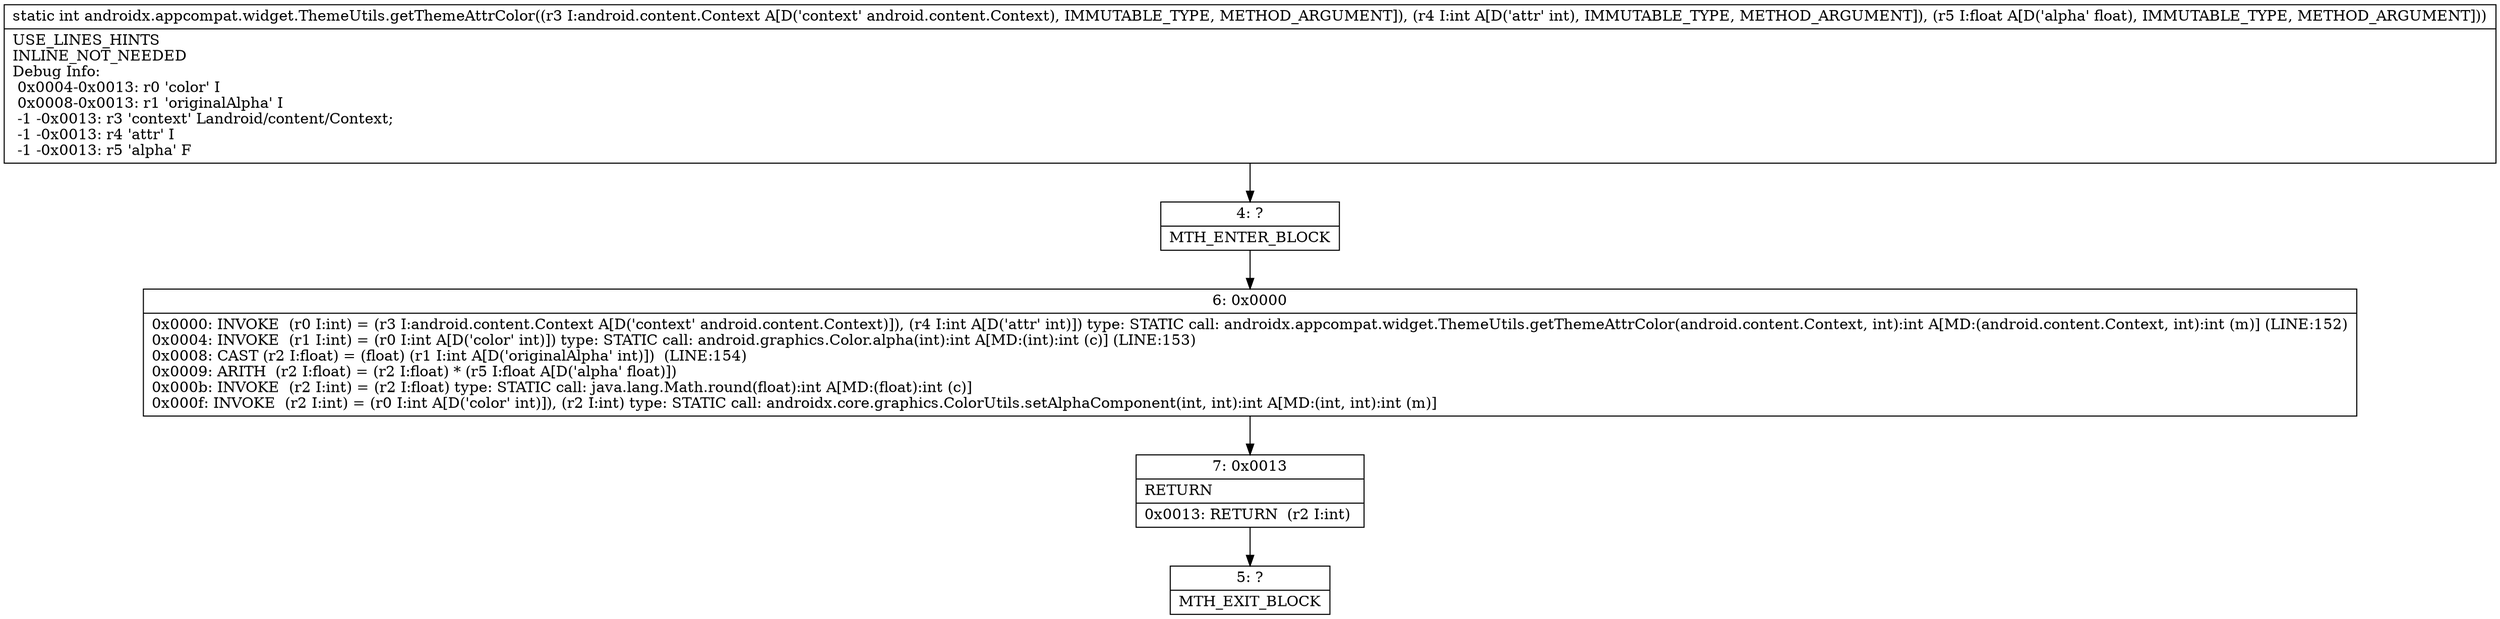 digraph "CFG forandroidx.appcompat.widget.ThemeUtils.getThemeAttrColor(Landroid\/content\/Context;IF)I" {
Node_4 [shape=record,label="{4\:\ ?|MTH_ENTER_BLOCK\l}"];
Node_6 [shape=record,label="{6\:\ 0x0000|0x0000: INVOKE  (r0 I:int) = (r3 I:android.content.Context A[D('context' android.content.Context)]), (r4 I:int A[D('attr' int)]) type: STATIC call: androidx.appcompat.widget.ThemeUtils.getThemeAttrColor(android.content.Context, int):int A[MD:(android.content.Context, int):int (m)] (LINE:152)\l0x0004: INVOKE  (r1 I:int) = (r0 I:int A[D('color' int)]) type: STATIC call: android.graphics.Color.alpha(int):int A[MD:(int):int (c)] (LINE:153)\l0x0008: CAST (r2 I:float) = (float) (r1 I:int A[D('originalAlpha' int)])  (LINE:154)\l0x0009: ARITH  (r2 I:float) = (r2 I:float) * (r5 I:float A[D('alpha' float)]) \l0x000b: INVOKE  (r2 I:int) = (r2 I:float) type: STATIC call: java.lang.Math.round(float):int A[MD:(float):int (c)]\l0x000f: INVOKE  (r2 I:int) = (r0 I:int A[D('color' int)]), (r2 I:int) type: STATIC call: androidx.core.graphics.ColorUtils.setAlphaComponent(int, int):int A[MD:(int, int):int (m)]\l}"];
Node_7 [shape=record,label="{7\:\ 0x0013|RETURN\l|0x0013: RETURN  (r2 I:int) \l}"];
Node_5 [shape=record,label="{5\:\ ?|MTH_EXIT_BLOCK\l}"];
MethodNode[shape=record,label="{static int androidx.appcompat.widget.ThemeUtils.getThemeAttrColor((r3 I:android.content.Context A[D('context' android.content.Context), IMMUTABLE_TYPE, METHOD_ARGUMENT]), (r4 I:int A[D('attr' int), IMMUTABLE_TYPE, METHOD_ARGUMENT]), (r5 I:float A[D('alpha' float), IMMUTABLE_TYPE, METHOD_ARGUMENT]))  | USE_LINES_HINTS\lINLINE_NOT_NEEDED\lDebug Info:\l  0x0004\-0x0013: r0 'color' I\l  0x0008\-0x0013: r1 'originalAlpha' I\l  \-1 \-0x0013: r3 'context' Landroid\/content\/Context;\l  \-1 \-0x0013: r4 'attr' I\l  \-1 \-0x0013: r5 'alpha' F\l}"];
MethodNode -> Node_4;Node_4 -> Node_6;
Node_6 -> Node_7;
Node_7 -> Node_5;
}

